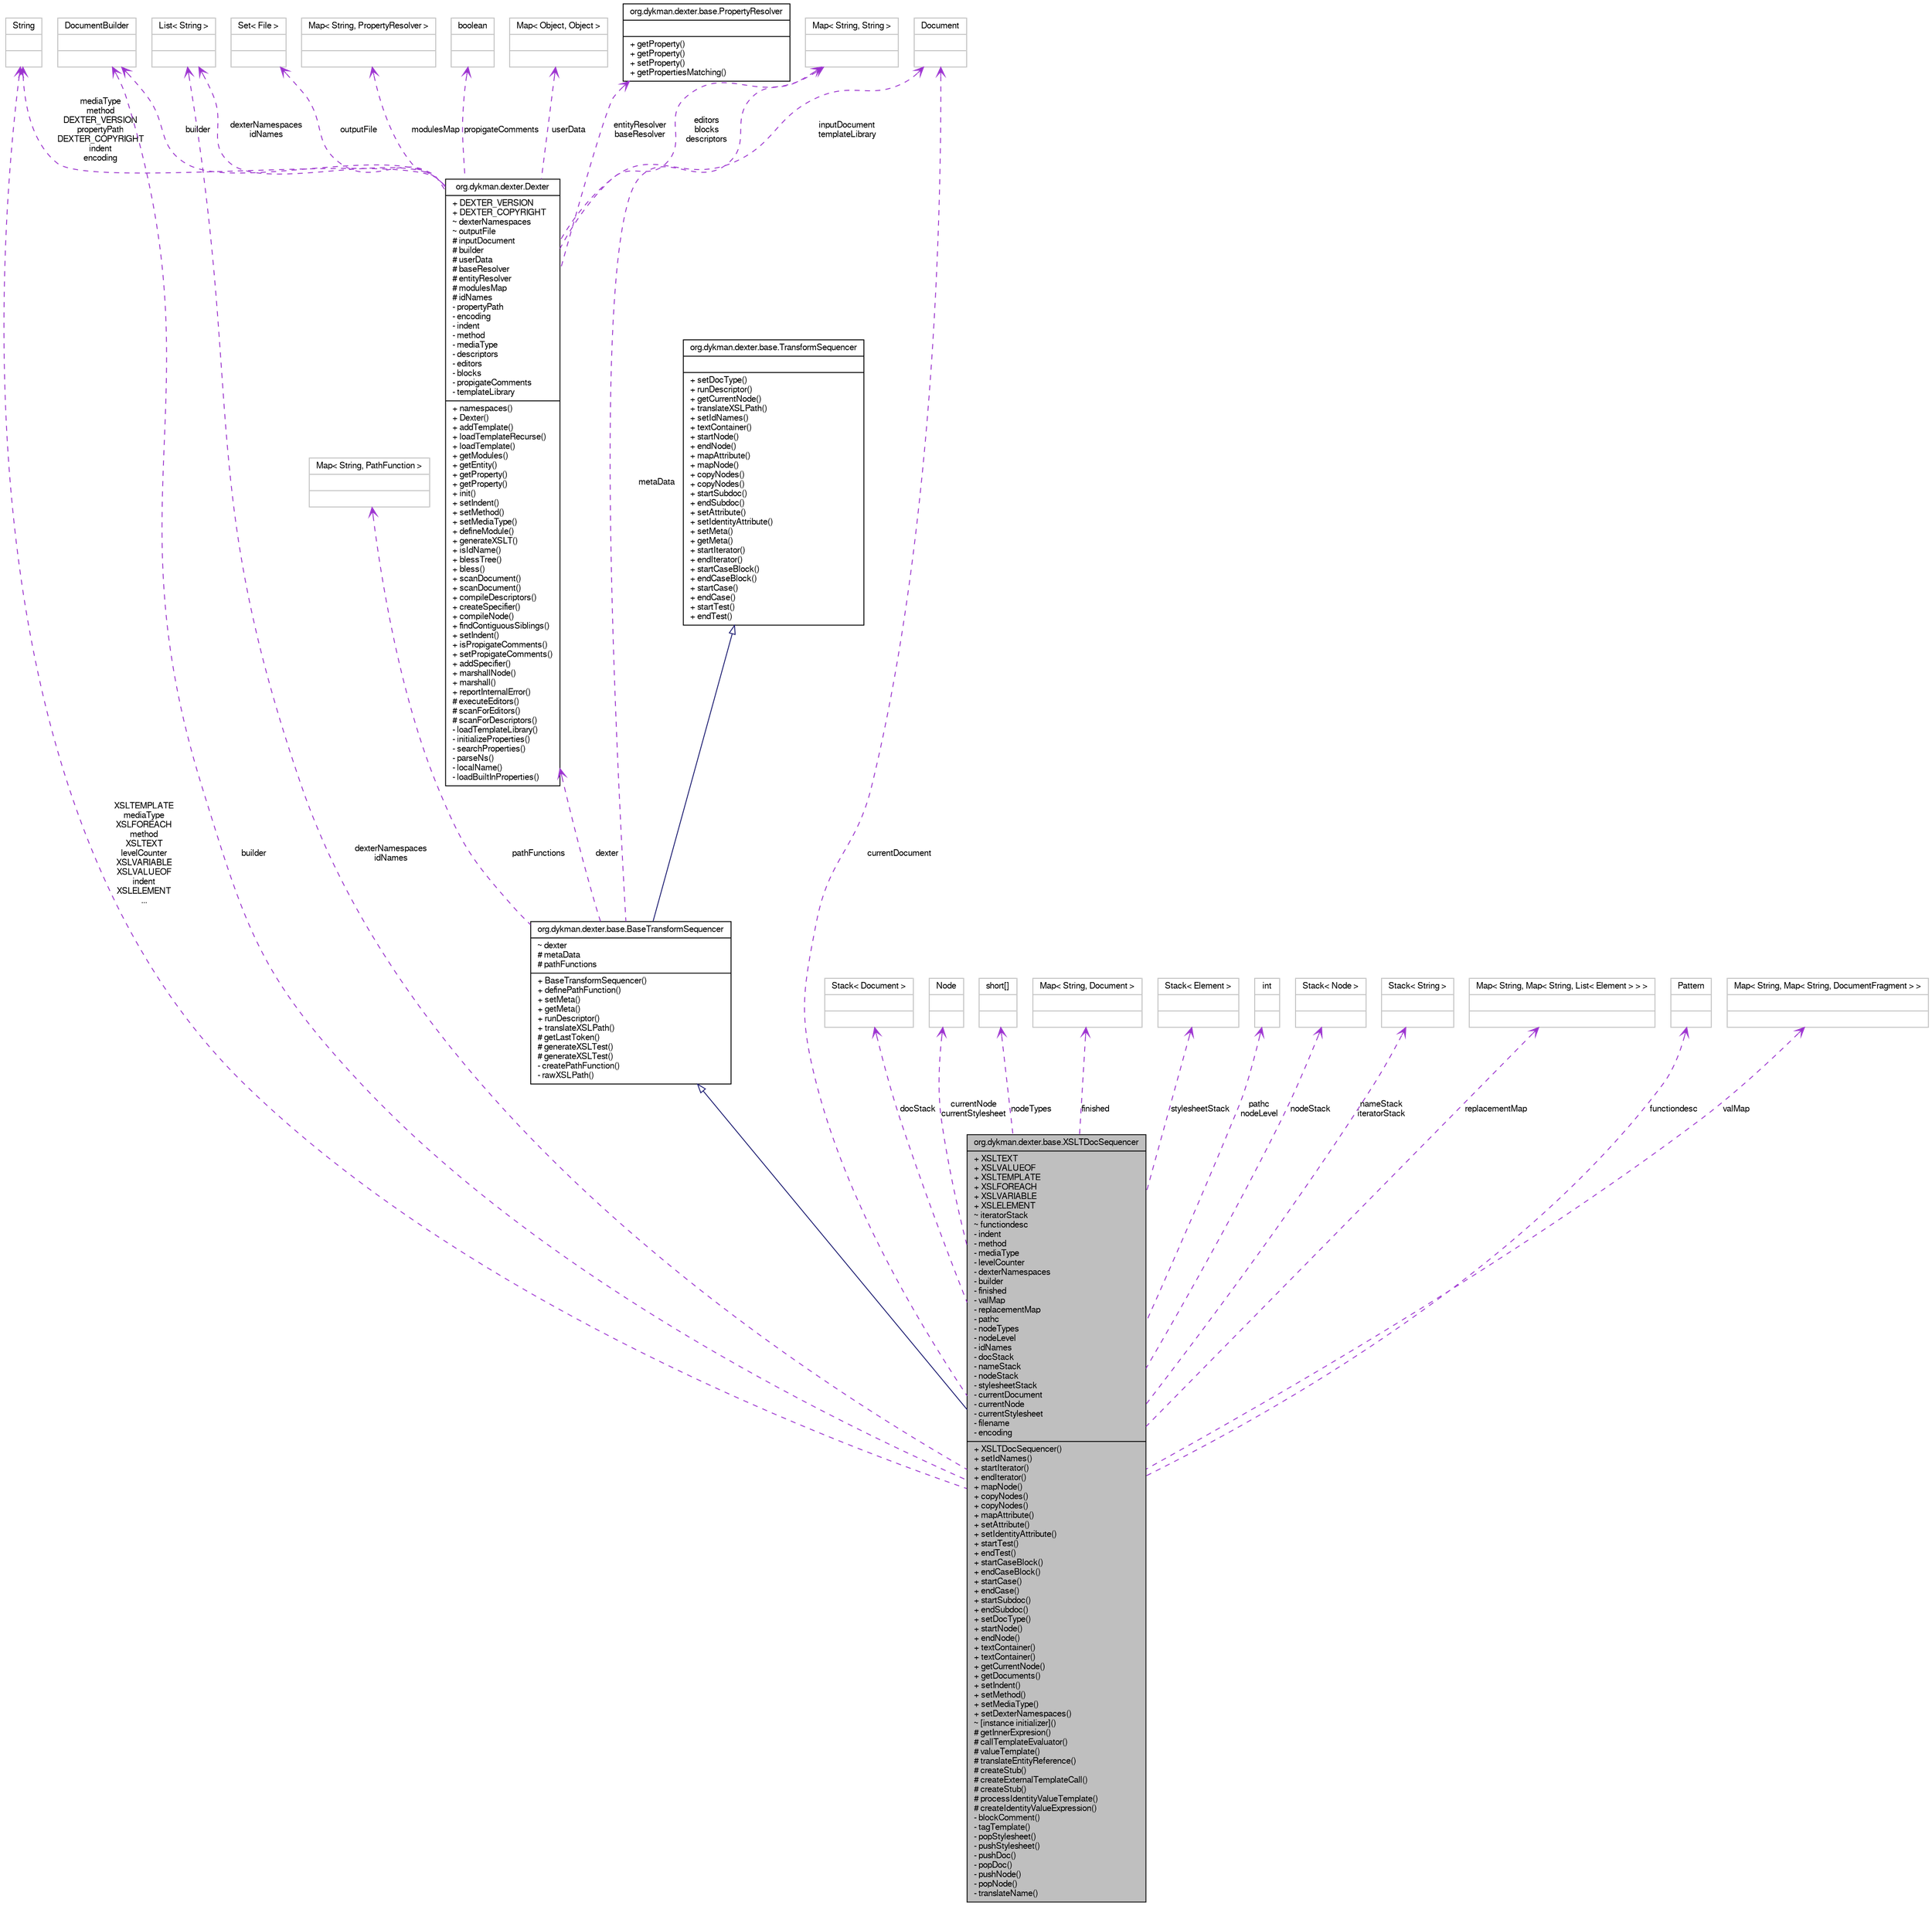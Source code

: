 digraph G
{
  bgcolor="transparent";
  edge [fontname="FreeSans",fontsize=10,labelfontname="FreeSans",labelfontsize=10];
  node [fontname="FreeSans",fontsize=10,shape=record];
  Node1 [label="{org.dykman.dexter.base.XSLTDocSequencer\n|+ XSLTEXT\l+ XSLVALUEOF\l+ XSLTEMPLATE\l+ XSLFOREACH\l+ XSLVARIABLE\l+ XSLELEMENT\l~ iteratorStack\l~ functiondesc\l- indent\l- method\l- mediaType\l- levelCounter\l- dexterNamespaces\l- builder\l- finished\l- valMap\l- replacementMap\l- pathc\l- nodeTypes\l- nodeLevel\l- idNames\l- docStack\l- nameStack\l- nodeStack\l- stylesheetStack\l- currentDocument\l- currentNode\l- currentStylesheet\l- filename\l- encoding\l|+ XSLTDocSequencer()\l+ setIdNames()\l+ startIterator()\l+ endIterator()\l+ mapNode()\l+ copyNodes()\l+ copyNodes()\l+ mapAttribute()\l+ setAttribute()\l+ setIdentityAttribute()\l+ startTest()\l+ endTest()\l+ startCaseBlock()\l+ endCaseBlock()\l+ startCase()\l+ endCase()\l+ startSubdoc()\l+ endSubdoc()\l+ setDocType()\l+ startNode()\l+ endNode()\l+ textContainer()\l+ textContainer()\l+ getCurrentNode()\l+ getDocuments()\l+ setIndent()\l+ setMethod()\l+ setMediaType()\l+ setDexterNamespaces()\l~ [instance initializer]()\l# getInnerExpresion()\l# callTemplateEvaluator()\l# valueTemplate()\l# translateEntityReference()\l# createStub()\l# createExternalTemplateCall()\l# createStub()\l# processIdentityValueTemplate()\l# createIdentityValueExpression()\l- blockComment()\l- tagTemplate()\l- popStylesheet()\l- pushStylesheet()\l- pushDoc()\l- popDoc()\l- pushNode()\l- popNode()\l- translateName()\l}",height=0.2,width=0.4,color="black", fillcolor="grey75", style="filled" fontcolor="black"];
  Node2 -> Node1 [dir=back,color="midnightblue",fontsize=10,style="solid",arrowtail="empty",fontname="FreeSans"];
  Node2 [label="{org.dykman.dexter.base.BaseTransformSequencer\n|~ dexter\l# metaData\l# pathFunctions\l|+ BaseTransformSequencer()\l+ definePathFunction()\l+ setMeta()\l+ getMeta()\l+ runDescriptor()\l+ translateXSLPath()\l# getLastToken()\l# generateXSLTest()\l# generateXSLTest()\l- createPathFunction()\l- rawXSLPath()\l}",height=0.2,width=0.4,color="black",URL="$classorg_1_1dykman_1_1dexter_1_1base_1_1BaseTransformSequencer.html"];
  Node3 -> Node2 [dir=back,color="midnightblue",fontsize=10,style="solid",arrowtail="empty",fontname="FreeSans"];
  Node3 [label="{org.dykman.dexter.base.TransformSequencer\n||+ setDocType()\l+ runDescriptor()\l+ getCurrentNode()\l+ translateXSLPath()\l+ setIdNames()\l+ textContainer()\l+ startNode()\l+ endNode()\l+ mapAttribute()\l+ mapNode()\l+ copyNodes()\l+ copyNodes()\l+ startSubdoc()\l+ endSubdoc()\l+ setAttribute()\l+ setIdentityAttribute()\l+ setMeta()\l+ getMeta()\l+ startIterator()\l+ endIterator()\l+ startCaseBlock()\l+ endCaseBlock()\l+ startCase()\l+ endCase()\l+ startTest()\l+ endTest()\l}",height=0.2,width=0.4,color="black",URL="$interfaceorg_1_1dykman_1_1dexter_1_1base_1_1TransformSequencer.html"];
  Node4 -> Node2 [dir=back,color="darkorchid3",fontsize=10,style="dashed",label="dexter",arrowtail="open",fontname="FreeSans"];
  Node4 [label="{org.dykman.dexter.Dexter\n|+ DEXTER_VERSION\l+ DEXTER_COPYRIGHT\l~ dexterNamespaces\l~ outputFile\l# inputDocument\l# builder\l# userData\l# baseResolver\l# entityResolver\l# modulesMap\l# idNames\l- propertyPath\l- encoding\l- indent\l- method\l- mediaType\l- descriptors\l- editors\l- blocks\l- propigateComments\l- templateLibrary\l|+ namespaces()\l+ Dexter()\l+ addTemplate()\l+ loadTemplateRecurse()\l+ loadTemplate()\l+ getModules()\l+ getEntity()\l+ getProperty()\l+ getProperty()\l+ init()\l+ setIndent()\l+ setMethod()\l+ setMediaType()\l+ defineModule()\l+ generateXSLT()\l+ isIdName()\l+ blessTree()\l+ bless()\l+ scanDocument()\l+ scanDocument()\l+ compileDescriptors()\l+ createSpecifier()\l+ compileNode()\l+ findContiguousSiblings()\l+ setIndent()\l+ isPropigateComments()\l+ setPropigateComments()\l+ addSpecifier()\l+ marshallNode()\l+ marshall()\l+ reportInternalError()\l# executeEditors()\l# scanForEditors()\l# scanForDescriptors()\l- loadTemplateLibrary()\l- initializeProperties()\l- searchProperties()\l- parseNs()\l- localName()\l- loadBuiltInProperties()\l}",height=0.2,width=0.4,color="black",URL="$classorg_1_1dykman_1_1dexter_1_1Dexter.html"];
  Node5 -> Node4 [dir=back,color="darkorchid3",fontsize=10,style="dashed",label="mediaType\nmethod\nDEXTER_VERSION\npropertyPath\nDEXTER_COPYRIGHT\nindent\nencoding",arrowtail="open",fontname="FreeSans"];
  Node5 [label="{String\n||}",height=0.2,width=0.4,color="grey75"];
  Node6 -> Node4 [dir=back,color="darkorchid3",fontsize=10,style="dashed",label="dexterNamespaces\nidNames",arrowtail="open",fontname="FreeSans"];
  Node6 [label="{List\< String \>\n||}",height=0.2,width=0.4,color="grey75"];
  Node7 -> Node4 [dir=back,color="darkorchid3",fontsize=10,style="dashed",label="entityResolver\nbaseResolver",arrowtail="open",fontname="FreeSans"];
  Node7 [label="{org.dykman.dexter.base.PropertyResolver\n||+ getProperty()\l+ getProperty()\l+ setProperty()\l+ getPropertiesMatching()\l}",height=0.2,width=0.4,color="black",URL="$interfaceorg_1_1dykman_1_1dexter_1_1base_1_1PropertyResolver.html"];
  Node8 -> Node4 [dir=back,color="darkorchid3",fontsize=10,style="dashed",label="outputFile",arrowtail="open",fontname="FreeSans"];
  Node8 [label="{Set\< File \>\n||}",height=0.2,width=0.4,color="grey75"];
  Node9 -> Node4 [dir=back,color="darkorchid3",fontsize=10,style="dashed",label="modulesMap",arrowtail="open",fontname="FreeSans"];
  Node9 [label="{Map\< String, PropertyResolver \>\n||}",height=0.2,width=0.4,color="grey75"];
  Node10 -> Node4 [dir=back,color="darkorchid3",fontsize=10,style="dashed",label="builder",arrowtail="open",fontname="FreeSans"];
  Node10 [label="{DocumentBuilder\n||}",height=0.2,width=0.4,color="grey75"];
  Node11 -> Node4 [dir=back,color="darkorchid3",fontsize=10,style="dashed",label="editors\nblocks\ndescriptors",arrowtail="open",fontname="FreeSans"];
  Node11 [label="{Map\< String, String \>\n||}",height=0.2,width=0.4,color="grey75"];
  Node12 -> Node4 [dir=back,color="darkorchid3",fontsize=10,style="dashed",label="inputDocument\ntemplateLibrary",arrowtail="open",fontname="FreeSans"];
  Node12 [label="{Document\n||}",height=0.2,width=0.4,color="grey75"];
  Node13 -> Node4 [dir=back,color="darkorchid3",fontsize=10,style="dashed",label="propigateComments",arrowtail="open",fontname="FreeSans"];
  Node13 [label="{boolean\n||}",height=0.2,width=0.4,color="grey75"];
  Node14 -> Node4 [dir=back,color="darkorchid3",fontsize=10,style="dashed",label="userData",arrowtail="open",fontname="FreeSans"];
  Node14 [label="{Map\< Object, Object \>\n||}",height=0.2,width=0.4,color="grey75"];
  Node11 -> Node2 [dir=back,color="darkorchid3",fontsize=10,style="dashed",label="metaData",arrowtail="open",fontname="FreeSans"];
  Node15 -> Node2 [dir=back,color="darkorchid3",fontsize=10,style="dashed",label="pathFunctions",arrowtail="open",fontname="FreeSans"];
  Node15 [label="{Map\< String, PathFunction \>\n||}",height=0.2,width=0.4,color="grey75"];
  Node5 -> Node1 [dir=back,color="darkorchid3",fontsize=10,style="dashed",label="XSLTEMPLATE\nmediaType\nXSLFOREACH\nmethod\nXSLTEXT\nlevelCounter\nXSLVARIABLE\nXSLVALUEOF\nindent\nXSLELEMENT\n...",arrowtail="open",fontname="FreeSans"];
  Node16 -> Node1 [dir=back,color="darkorchid3",fontsize=10,style="dashed",label="docStack",arrowtail="open",fontname="FreeSans"];
  Node16 [label="{Stack\< Document \>\n||}",height=0.2,width=0.4,color="grey75"];
  Node17 -> Node1 [dir=back,color="darkorchid3",fontsize=10,style="dashed",label="currentNode\ncurrentStylesheet",arrowtail="open",fontname="FreeSans"];
  Node17 [label="{Node\n||}",height=0.2,width=0.4,color="grey75"];
  Node6 -> Node1 [dir=back,color="darkorchid3",fontsize=10,style="dashed",label="dexterNamespaces\nidNames",arrowtail="open",fontname="FreeSans"];
  Node18 -> Node1 [dir=back,color="darkorchid3",fontsize=10,style="dashed",label="nodeTypes",arrowtail="open",fontname="FreeSans"];
  Node18 [label="{short[]\n||}",height=0.2,width=0.4,color="grey75"];
  Node19 -> Node1 [dir=back,color="darkorchid3",fontsize=10,style="dashed",label="finished",arrowtail="open",fontname="FreeSans"];
  Node19 [label="{Map\< String, Document \>\n||}",height=0.2,width=0.4,color="grey75"];
  Node20 -> Node1 [dir=back,color="darkorchid3",fontsize=10,style="dashed",label="stylesheetStack",arrowtail="open",fontname="FreeSans"];
  Node20 [label="{Stack\< Element \>\n||}",height=0.2,width=0.4,color="grey75"];
  Node21 -> Node1 [dir=back,color="darkorchid3",fontsize=10,style="dashed",label="pathc\nnodeLevel",arrowtail="open",fontname="FreeSans"];
  Node21 [label="{int\n||}",height=0.2,width=0.4,color="grey75"];
  Node10 -> Node1 [dir=back,color="darkorchid3",fontsize=10,style="dashed",label="builder",arrowtail="open",fontname="FreeSans"];
  Node12 -> Node1 [dir=back,color="darkorchid3",fontsize=10,style="dashed",label="currentDocument",arrowtail="open",fontname="FreeSans"];
  Node22 -> Node1 [dir=back,color="darkorchid3",fontsize=10,style="dashed",label="nodeStack",arrowtail="open",fontname="FreeSans"];
  Node22 [label="{Stack\< Node \>\n||}",height=0.2,width=0.4,color="grey75"];
  Node23 -> Node1 [dir=back,color="darkorchid3",fontsize=10,style="dashed",label="nameStack\niteratorStack",arrowtail="open",fontname="FreeSans"];
  Node23 [label="{Stack\< String \>\n||}",height=0.2,width=0.4,color="grey75"];
  Node24 -> Node1 [dir=back,color="darkorchid3",fontsize=10,style="dashed",label="replacementMap",arrowtail="open",fontname="FreeSans"];
  Node24 [label="{Map\< String, Map\< String, List\< Element \> \> \>\n||}",height=0.2,width=0.4,color="grey75"];
  Node25 -> Node1 [dir=back,color="darkorchid3",fontsize=10,style="dashed",label="functiondesc",arrowtail="open",fontname="FreeSans"];
  Node25 [label="{Pattern\n||}",height=0.2,width=0.4,color="grey75"];
  Node26 -> Node1 [dir=back,color="darkorchid3",fontsize=10,style="dashed",label="valMap",arrowtail="open",fontname="FreeSans"];
  Node26 [label="{Map\< String, Map\< String, DocumentFragment \> \>\n||}",height=0.2,width=0.4,color="grey75"];
}
